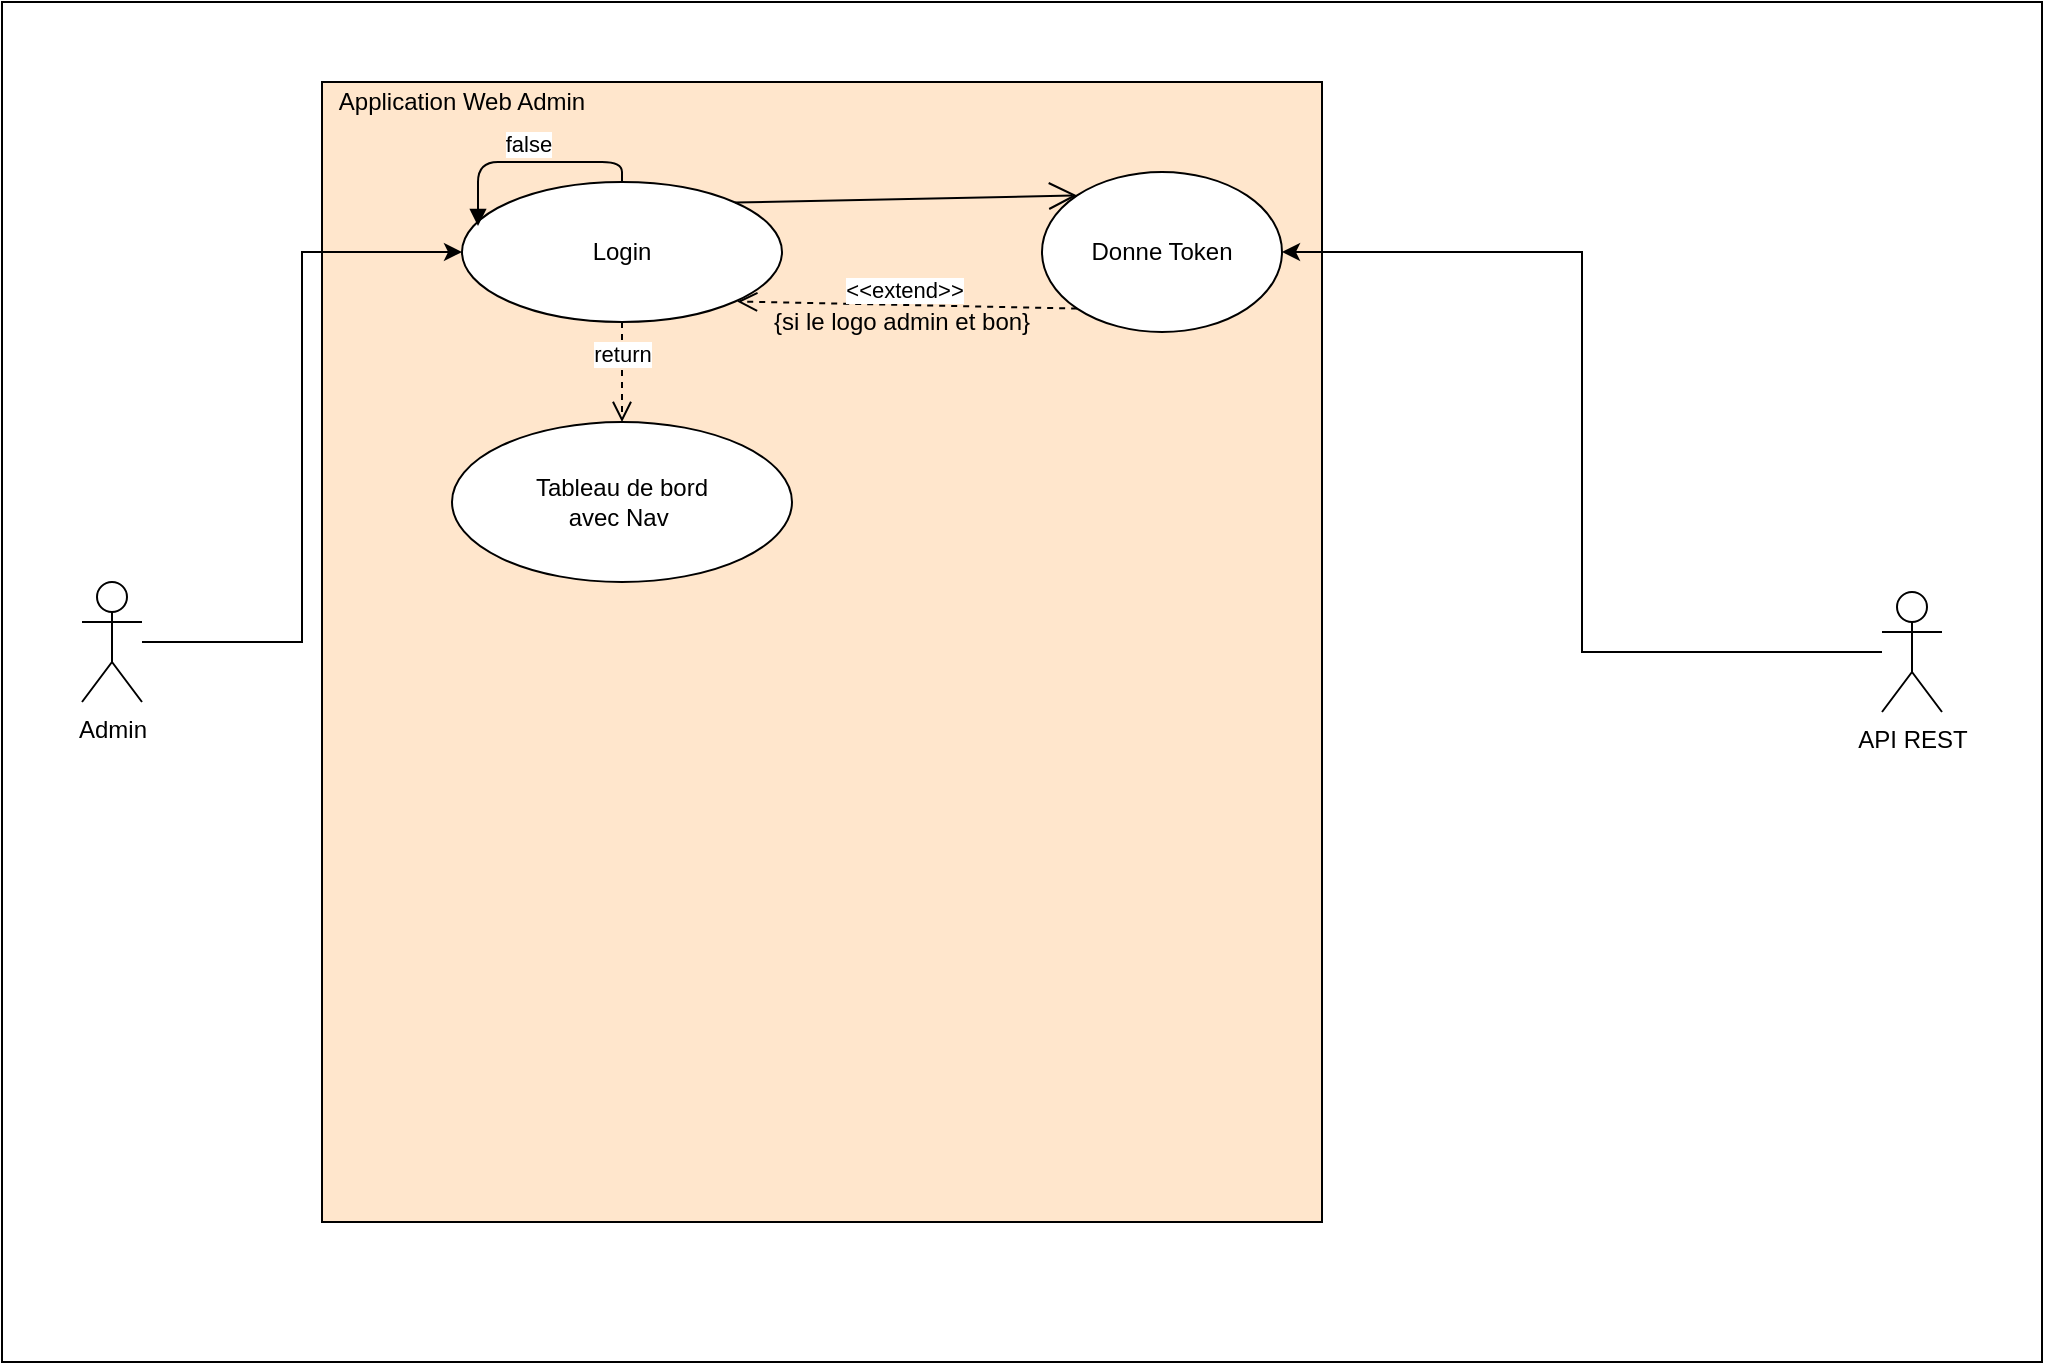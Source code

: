 <mxfile version="14.6.13" type="github">
  <diagram id="NL5PwAvorvllwXM2dLGq" name="Page-1">
    <mxGraphModel dx="1355" dy="248" grid="1" gridSize="10" guides="1" tooltips="1" connect="1" arrows="1" fold="1" page="1" pageScale="1" pageWidth="827" pageHeight="1169" math="0" shadow="0">
      <root>
        <mxCell id="0" />
        <mxCell id="1" parent="0" />
        <mxCell id="5BYeUp9yFWM4JVloYDsu-1" value="" style="rounded=0;whiteSpace=wrap;html=1;fillColor=#FFFFFF;" vertex="1" parent="1">
          <mxGeometry x="-100" y="40" width="1020" height="680" as="geometry" />
        </mxCell>
        <mxCell id="5BYeUp9yFWM4JVloYDsu-6" value="" style="rounded=0;whiteSpace=wrap;html=1;fillColor=#FFE6CC;" vertex="1" parent="1">
          <mxGeometry x="60" y="80" width="500" height="570" as="geometry" />
        </mxCell>
        <mxCell id="5BYeUp9yFWM4JVloYDsu-22" value="Application Web Admin" style="text;html=1;strokeColor=none;fillColor=none;align=center;verticalAlign=middle;whiteSpace=wrap;rounded=0;" vertex="1" parent="1">
          <mxGeometry x="60" y="80" width="140" height="20" as="geometry" />
        </mxCell>
        <mxCell id="5BYeUp9yFWM4JVloYDsu-23" value="Login" style="ellipse;whiteSpace=wrap;html=1;fillColor=#FFFFFF;" vertex="1" parent="1">
          <mxGeometry x="130" y="130" width="160" height="70" as="geometry" />
        </mxCell>
        <mxCell id="5BYeUp9yFWM4JVloYDsu-26" style="edgeStyle=orthogonalEdgeStyle;rounded=0;orthogonalLoop=1;jettySize=auto;html=1;entryX=0;entryY=0.5;entryDx=0;entryDy=0;" edge="1" parent="1" source="5BYeUp9yFWM4JVloYDsu-25" target="5BYeUp9yFWM4JVloYDsu-23">
          <mxGeometry relative="1" as="geometry" />
        </mxCell>
        <mxCell id="5BYeUp9yFWM4JVloYDsu-25" value="Admin" style="shape=umlActor;verticalLabelPosition=bottom;verticalAlign=top;html=1;outlineConnect=0;fillColor=#FFFFFF;" vertex="1" parent="1">
          <mxGeometry x="-60" y="330" width="30" height="60" as="geometry" />
        </mxCell>
        <mxCell id="5BYeUp9yFWM4JVloYDsu-27" value="Donne Token" style="ellipse;whiteSpace=wrap;html=1;fillColor=#FFFFFF;" vertex="1" parent="1">
          <mxGeometry x="420" y="125" width="120" height="80" as="geometry" />
        </mxCell>
        <mxCell id="5BYeUp9yFWM4JVloYDsu-29" style="edgeStyle=orthogonalEdgeStyle;rounded=0;orthogonalLoop=1;jettySize=auto;html=1;entryX=1;entryY=0.5;entryDx=0;entryDy=0;" edge="1" parent="1" source="5BYeUp9yFWM4JVloYDsu-28" target="5BYeUp9yFWM4JVloYDsu-27">
          <mxGeometry relative="1" as="geometry" />
        </mxCell>
        <mxCell id="5BYeUp9yFWM4JVloYDsu-28" value="API REST" style="shape=umlActor;verticalLabelPosition=bottom;verticalAlign=top;html=1;outlineConnect=0;fillColor=#FFFFFF;" vertex="1" parent="1">
          <mxGeometry x="840" y="335" width="30" height="60" as="geometry" />
        </mxCell>
        <mxCell id="5BYeUp9yFWM4JVloYDsu-31" value="&amp;lt;&amp;lt;extend&amp;gt;&amp;gt;" style="html=1;verticalAlign=bottom;endArrow=open;dashed=1;endSize=8;entryX=1;entryY=1;entryDx=0;entryDy=0;exitX=0;exitY=1;exitDx=0;exitDy=0;" edge="1" parent="1" source="5BYeUp9yFWM4JVloYDsu-27">
          <mxGeometry x="0.026" y="2" relative="1" as="geometry">
            <mxPoint x="478.574" y="228.284" as="sourcePoint" />
            <mxPoint x="267.569" y="189.749" as="targetPoint" />
            <mxPoint as="offset" />
          </mxGeometry>
        </mxCell>
        <mxCell id="5BYeUp9yFWM4JVloYDsu-32" value="" style="endArrow=open;endFill=1;endSize=12;html=1;exitX=1;exitY=0;exitDx=0;exitDy=0;entryX=0;entryY=0;entryDx=0;entryDy=0;" edge="1" parent="1" source="5BYeUp9yFWM4JVloYDsu-23" target="5BYeUp9yFWM4JVloYDsu-27">
          <mxGeometry width="160" relative="1" as="geometry">
            <mxPoint x="270" y="300" as="sourcePoint" />
            <mxPoint x="430" y="300" as="targetPoint" />
          </mxGeometry>
        </mxCell>
        <mxCell id="5BYeUp9yFWM4JVloYDsu-34" value="false" style="html=1;verticalAlign=bottom;endArrow=block;exitX=0.5;exitY=0;exitDx=0;exitDy=0;entryX=0.05;entryY=0.314;entryDx=0;entryDy=0;entryPerimeter=0;" edge="1" parent="1" source="5BYeUp9yFWM4JVloYDsu-23" target="5BYeUp9yFWM4JVloYDsu-23">
          <mxGeometry width="80" relative="1" as="geometry">
            <mxPoint x="210" y="200" as="sourcePoint" />
            <mxPoint x="135" y="160" as="targetPoint" />
            <Array as="points">
              <mxPoint x="210" y="120" />
              <mxPoint x="138" y="120" />
            </Array>
          </mxGeometry>
        </mxCell>
        <mxCell id="5BYeUp9yFWM4JVloYDsu-38" value="{si le logo admin et bon}" style="text;html=1;strokeColor=none;fillColor=none;align=center;verticalAlign=middle;whiteSpace=wrap;rounded=0;" vertex="1" parent="1">
          <mxGeometry x="260" y="190" width="180" height="20" as="geometry" />
        </mxCell>
        <mxCell id="5BYeUp9yFWM4JVloYDsu-39" value="Tableau de bord&lt;br&gt;avec Nav&amp;nbsp;" style="ellipse;whiteSpace=wrap;html=1;fillColor=#FFFFFF;" vertex="1" parent="1">
          <mxGeometry x="125" y="250" width="170" height="80" as="geometry" />
        </mxCell>
        <mxCell id="5BYeUp9yFWM4JVloYDsu-40" value="return" style="html=1;verticalAlign=bottom;endArrow=open;dashed=1;endSize=8;entryX=0.5;entryY=0;entryDx=0;entryDy=0;exitX=0.5;exitY=1;exitDx=0;exitDy=0;" edge="1" parent="1" source="5BYeUp9yFWM4JVloYDsu-23" target="5BYeUp9yFWM4JVloYDsu-39">
          <mxGeometry relative="1" as="geometry">
            <mxPoint x="440" y="400" as="sourcePoint" />
            <mxPoint x="360" y="400" as="targetPoint" />
          </mxGeometry>
        </mxCell>
      </root>
    </mxGraphModel>
  </diagram>
</mxfile>
